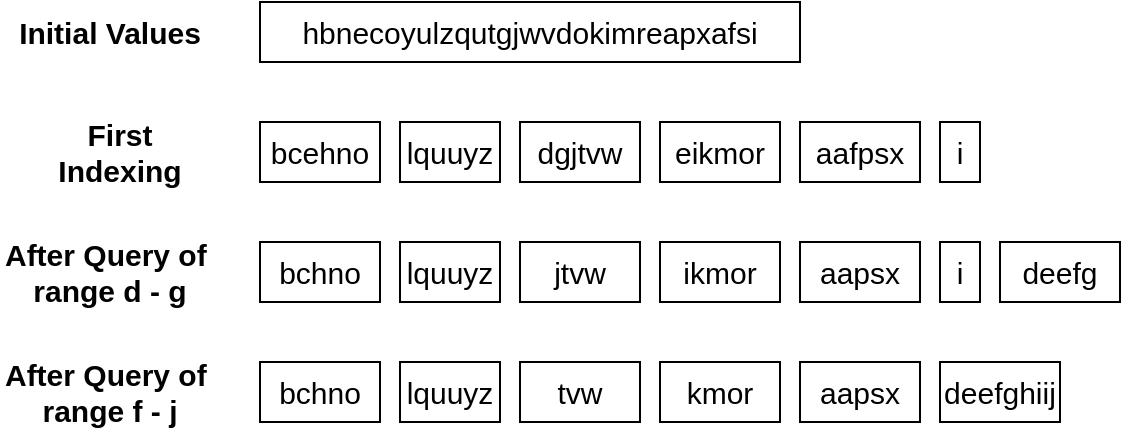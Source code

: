 <mxfile version="20.2.7" type="device"><diagram id="haQzny8v91BwcQMKPLMb" name="Page-1"><mxGraphModel dx="927" dy="891" grid="1" gridSize="10" guides="1" tooltips="1" connect="1" arrows="1" fold="1" page="1" pageScale="1" pageWidth="1169" pageHeight="827" math="0" shadow="0"><root><mxCell id="0"/><mxCell id="1" parent="0"/><mxCell id="I0kowLwbIWYRJ_aJFQrc-27" value="" style="group" vertex="1" connectable="0" parent="1"><mxGeometry x="40" y="260" width="520" height="30" as="geometry"/></mxCell><mxCell id="I0kowLwbIWYRJ_aJFQrc-18" value="bchno" style="rounded=0;whiteSpace=wrap;html=1;fontSize=15;verticalAlign=middle;align=center;" vertex="1" parent="I0kowLwbIWYRJ_aJFQrc-27"><mxGeometry x="120" width="60" height="30" as="geometry"/></mxCell><mxCell id="I0kowLwbIWYRJ_aJFQrc-19" value="lquuyz" style="rounded=0;whiteSpace=wrap;html=1;fontSize=15;verticalAlign=middle;align=center;" vertex="1" parent="I0kowLwbIWYRJ_aJFQrc-27"><mxGeometry x="190" width="50" height="30" as="geometry"/></mxCell><mxCell id="I0kowLwbIWYRJ_aJFQrc-20" value="tvw" style="rounded=0;whiteSpace=wrap;html=1;fontSize=15;verticalAlign=middle;align=center;" vertex="1" parent="I0kowLwbIWYRJ_aJFQrc-27"><mxGeometry x="250" width="60" height="30" as="geometry"/></mxCell><mxCell id="I0kowLwbIWYRJ_aJFQrc-21" value="kmor" style="rounded=0;whiteSpace=wrap;html=1;fontSize=15;verticalAlign=middle;align=center;" vertex="1" parent="I0kowLwbIWYRJ_aJFQrc-27"><mxGeometry x="320" width="60" height="30" as="geometry"/></mxCell><mxCell id="I0kowLwbIWYRJ_aJFQrc-22" value="aapsx" style="rounded=0;whiteSpace=wrap;html=1;fontSize=15;verticalAlign=middle;align=center;" vertex="1" parent="I0kowLwbIWYRJ_aJFQrc-27"><mxGeometry x="390" width="60" height="30" as="geometry"/></mxCell><mxCell id="I0kowLwbIWYRJ_aJFQrc-24" value="After Query of&amp;nbsp;&lt;br&gt;range f - j" style="text;html=1;strokeColor=none;fillColor=none;align=center;verticalAlign=middle;whiteSpace=wrap;rounded=0;fontSize=15;fontStyle=1" vertex="1" parent="I0kowLwbIWYRJ_aJFQrc-27"><mxGeometry x="-10" width="110" height="30" as="geometry"/></mxCell><mxCell id="I0kowLwbIWYRJ_aJFQrc-25" value="deefghiij" style="rounded=0;whiteSpace=wrap;html=1;fontSize=15;verticalAlign=middle;align=center;" vertex="1" parent="I0kowLwbIWYRJ_aJFQrc-27"><mxGeometry x="460" width="60" height="30" as="geometry"/></mxCell><mxCell id="I0kowLwbIWYRJ_aJFQrc-28" value="" style="group" vertex="1" connectable="0" parent="1"><mxGeometry x="40" y="200" width="550" height="30" as="geometry"/></mxCell><mxCell id="I0kowLwbIWYRJ_aJFQrc-10" value="bchno" style="rounded=0;whiteSpace=wrap;html=1;fontSize=15;verticalAlign=middle;align=center;" vertex="1" parent="I0kowLwbIWYRJ_aJFQrc-28"><mxGeometry x="120" width="60" height="30" as="geometry"/></mxCell><mxCell id="I0kowLwbIWYRJ_aJFQrc-11" value="lquuyz" style="rounded=0;whiteSpace=wrap;html=1;fontSize=15;verticalAlign=middle;align=center;" vertex="1" parent="I0kowLwbIWYRJ_aJFQrc-28"><mxGeometry x="190" width="50" height="30" as="geometry"/></mxCell><mxCell id="I0kowLwbIWYRJ_aJFQrc-12" value="jtvw" style="rounded=0;whiteSpace=wrap;html=1;fontSize=15;verticalAlign=middle;align=center;" vertex="1" parent="I0kowLwbIWYRJ_aJFQrc-28"><mxGeometry x="250" width="60" height="30" as="geometry"/></mxCell><mxCell id="I0kowLwbIWYRJ_aJFQrc-13" value="ikmor" style="rounded=0;whiteSpace=wrap;html=1;fontSize=15;verticalAlign=middle;align=center;" vertex="1" parent="I0kowLwbIWYRJ_aJFQrc-28"><mxGeometry x="320" width="60" height="30" as="geometry"/></mxCell><mxCell id="I0kowLwbIWYRJ_aJFQrc-14" value="aapsx" style="rounded=0;whiteSpace=wrap;html=1;fontSize=15;verticalAlign=middle;align=center;" vertex="1" parent="I0kowLwbIWYRJ_aJFQrc-28"><mxGeometry x="390" width="60" height="30" as="geometry"/></mxCell><mxCell id="I0kowLwbIWYRJ_aJFQrc-15" value="i" style="rounded=0;whiteSpace=wrap;html=1;fontSize=15;verticalAlign=middle;align=center;" vertex="1" parent="I0kowLwbIWYRJ_aJFQrc-28"><mxGeometry x="460" width="20" height="30" as="geometry"/></mxCell><mxCell id="I0kowLwbIWYRJ_aJFQrc-16" value="After Query of&amp;nbsp;&lt;br&gt;range d - g" style="text;html=1;strokeColor=none;fillColor=none;align=center;verticalAlign=middle;whiteSpace=wrap;rounded=0;fontSize=15;fontStyle=1" vertex="1" parent="I0kowLwbIWYRJ_aJFQrc-28"><mxGeometry x="-10" width="110" height="30" as="geometry"/></mxCell><mxCell id="I0kowLwbIWYRJ_aJFQrc-17" value="deefg" style="rounded=0;whiteSpace=wrap;html=1;fontSize=15;verticalAlign=middle;align=center;" vertex="1" parent="I0kowLwbIWYRJ_aJFQrc-28"><mxGeometry x="490" width="60" height="30" as="geometry"/></mxCell><mxCell id="I0kowLwbIWYRJ_aJFQrc-29" value="" style="group" vertex="1" connectable="0" parent="1"><mxGeometry x="40" y="140" width="480" height="30" as="geometry"/></mxCell><mxCell id="I0kowLwbIWYRJ_aJFQrc-2" value="bcehno" style="rounded=0;whiteSpace=wrap;html=1;fontSize=15;verticalAlign=middle;align=center;" vertex="1" parent="I0kowLwbIWYRJ_aJFQrc-29"><mxGeometry x="120" width="60" height="30" as="geometry"/></mxCell><mxCell id="I0kowLwbIWYRJ_aJFQrc-3" value="lquuyz" style="rounded=0;whiteSpace=wrap;html=1;fontSize=15;verticalAlign=middle;align=center;" vertex="1" parent="I0kowLwbIWYRJ_aJFQrc-29"><mxGeometry x="190" width="50" height="30" as="geometry"/></mxCell><mxCell id="I0kowLwbIWYRJ_aJFQrc-4" value="dgjtvw" style="rounded=0;whiteSpace=wrap;html=1;fontSize=15;verticalAlign=middle;align=center;" vertex="1" parent="I0kowLwbIWYRJ_aJFQrc-29"><mxGeometry x="250" width="60" height="30" as="geometry"/></mxCell><mxCell id="I0kowLwbIWYRJ_aJFQrc-5" value="eikmor" style="rounded=0;whiteSpace=wrap;html=1;fontSize=15;verticalAlign=middle;align=center;" vertex="1" parent="I0kowLwbIWYRJ_aJFQrc-29"><mxGeometry x="320" width="60" height="30" as="geometry"/></mxCell><mxCell id="I0kowLwbIWYRJ_aJFQrc-6" value="aafpsx" style="rounded=0;whiteSpace=wrap;html=1;fontSize=15;verticalAlign=middle;align=center;" vertex="1" parent="I0kowLwbIWYRJ_aJFQrc-29"><mxGeometry x="390" width="60" height="30" as="geometry"/></mxCell><mxCell id="I0kowLwbIWYRJ_aJFQrc-7" value="i" style="rounded=0;whiteSpace=wrap;html=1;fontSize=15;verticalAlign=middle;align=center;" vertex="1" parent="I0kowLwbIWYRJ_aJFQrc-29"><mxGeometry x="460" width="20" height="30" as="geometry"/></mxCell><mxCell id="I0kowLwbIWYRJ_aJFQrc-9" value="First Indexing" style="text;html=1;strokeColor=none;fillColor=none;align=center;verticalAlign=middle;whiteSpace=wrap;rounded=0;fontSize=15;fontStyle=1" vertex="1" parent="I0kowLwbIWYRJ_aJFQrc-29"><mxGeometry width="100" height="30" as="geometry"/></mxCell><mxCell id="I0kowLwbIWYRJ_aJFQrc-30" value="" style="group" vertex="1" connectable="0" parent="1"><mxGeometry x="60" y="80" width="370" height="30" as="geometry"/></mxCell><mxCell id="I0kowLwbIWYRJ_aJFQrc-1" value="hbnecoyulzqutgjwvdokimreapxafsi" style="rounded=0;whiteSpace=wrap;html=1;fontSize=15;verticalAlign=middle;align=center;" vertex="1" parent="I0kowLwbIWYRJ_aJFQrc-30"><mxGeometry x="100" width="270" height="30" as="geometry"/></mxCell><mxCell id="I0kowLwbIWYRJ_aJFQrc-8" value="Initial Values" style="text;html=1;strokeColor=none;fillColor=none;align=center;verticalAlign=middle;whiteSpace=wrap;rounded=0;fontSize=15;fontStyle=1" vertex="1" parent="I0kowLwbIWYRJ_aJFQrc-30"><mxGeometry x="-30" width="110" height="30" as="geometry"/></mxCell></root></mxGraphModel></diagram></mxfile>